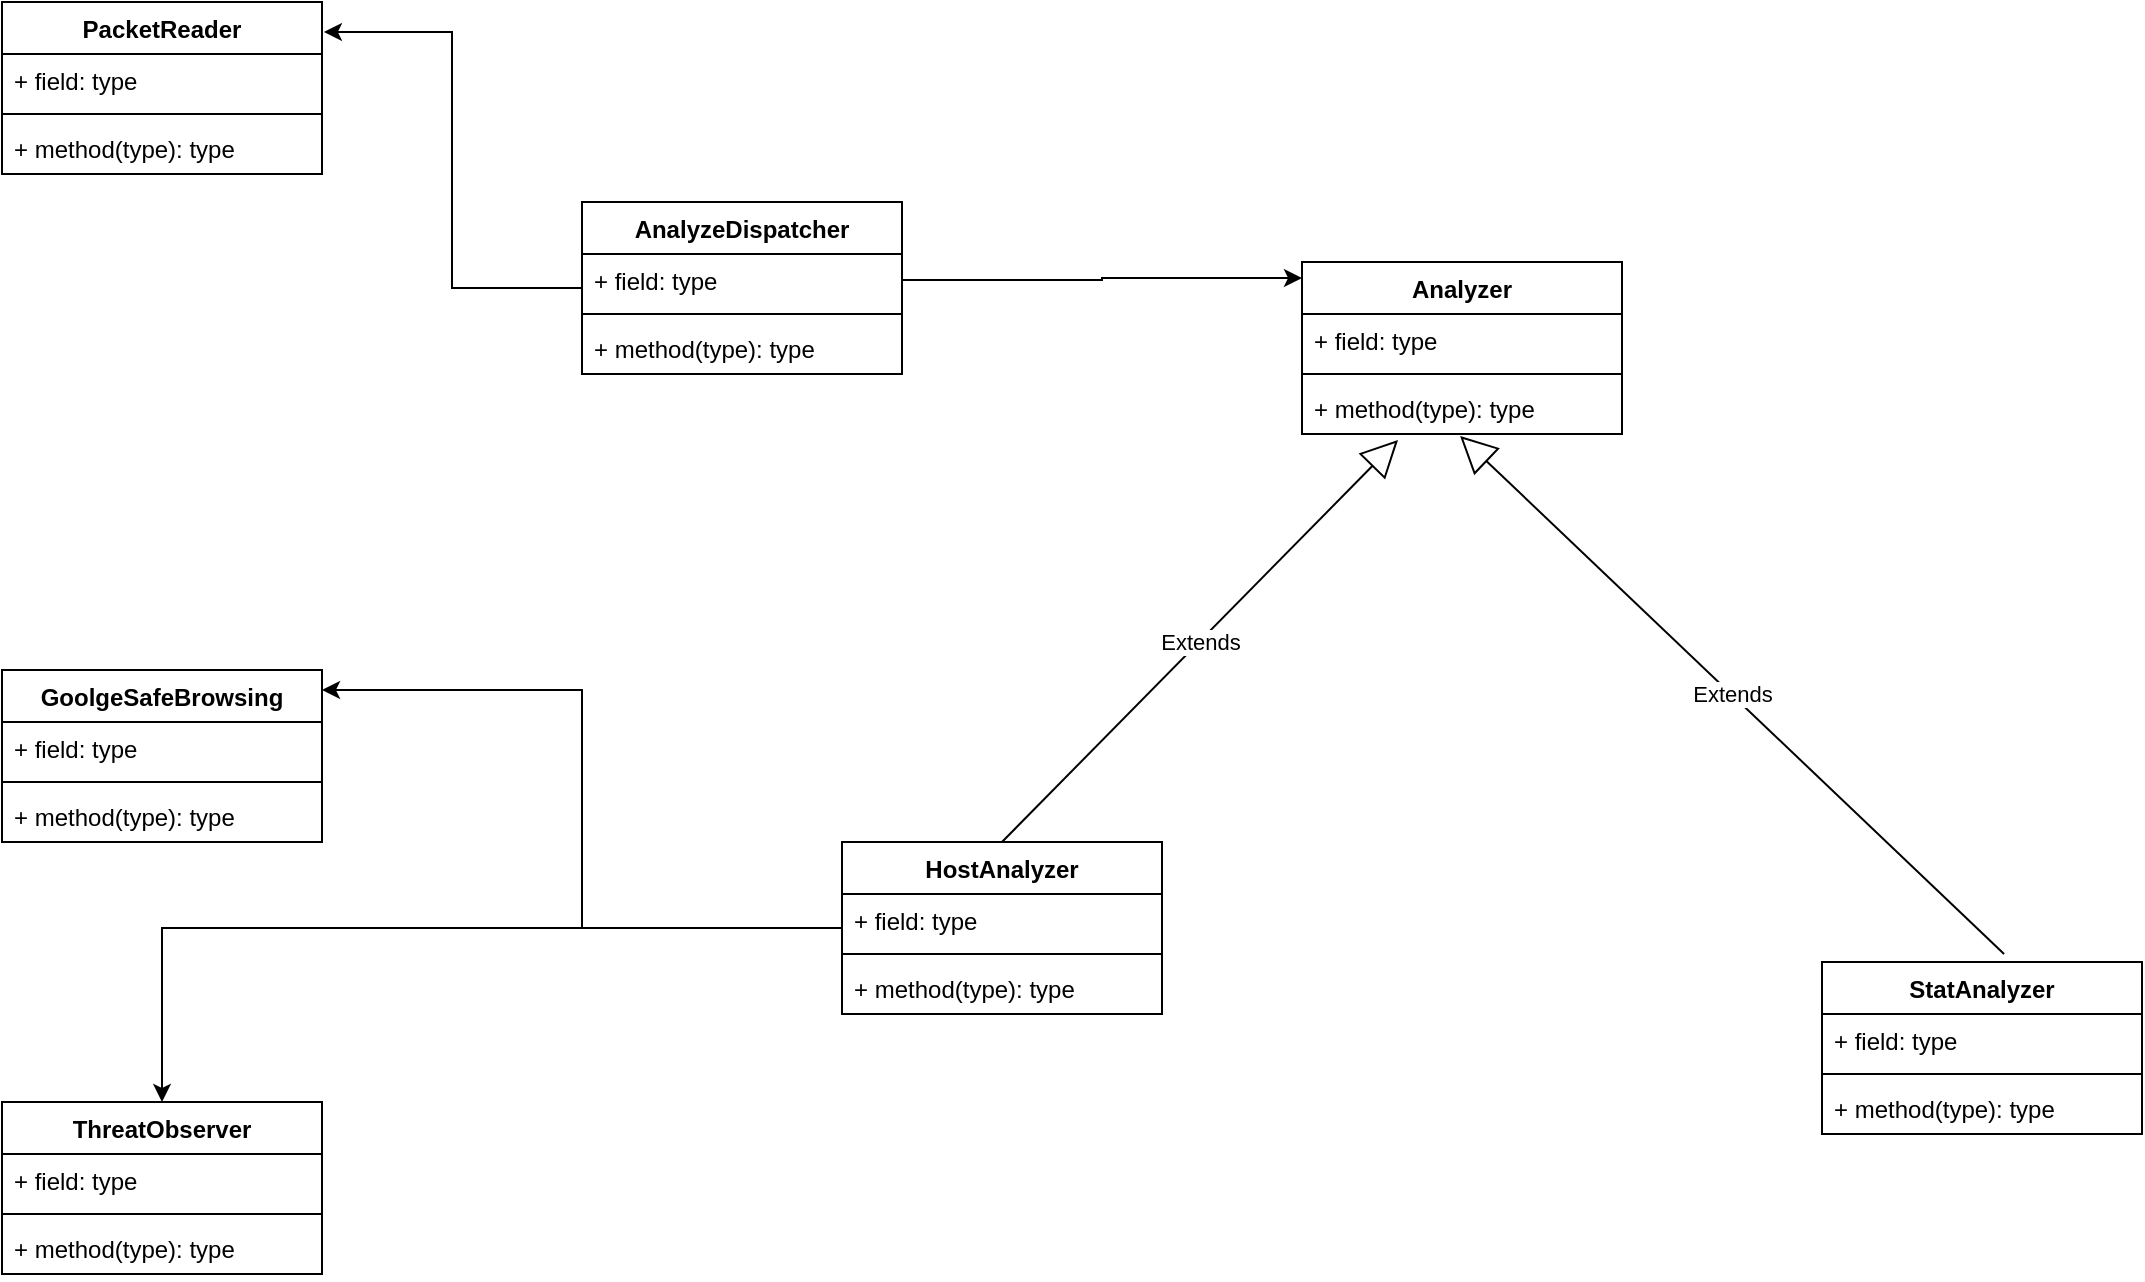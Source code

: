 <mxfile version="13.1.0" type="github">
  <diagram id="C5RBs43oDa-KdzZeNtuy" name="Page-1">
    <mxGraphModel dx="2893" dy="1186" grid="1" gridSize="10" guides="1" tooltips="1" connect="1" arrows="1" fold="1" page="1" pageScale="1" pageWidth="827" pageHeight="1169" math="0" shadow="0">
      <root>
        <mxCell id="WIyWlLk6GJQsqaUBKTNV-0" />
        <mxCell id="WIyWlLk6GJQsqaUBKTNV-1" parent="WIyWlLk6GJQsqaUBKTNV-0" />
        <mxCell id="unkoaTgriALz0O2O8Fqi-8" style="edgeStyle=orthogonalEdgeStyle;rounded=0;orthogonalLoop=1;jettySize=auto;html=1;entryX=1.006;entryY=0.174;entryDx=0;entryDy=0;entryPerimeter=0;" edge="1" parent="WIyWlLk6GJQsqaUBKTNV-1" source="unkoaTgriALz0O2O8Fqi-0" target="unkoaTgriALz0O2O8Fqi-4">
          <mxGeometry relative="1" as="geometry" />
        </mxCell>
        <mxCell id="unkoaTgriALz0O2O8Fqi-0" value="AnalyzeDispatcher" style="swimlane;fontStyle=1;align=center;verticalAlign=top;childLayout=stackLayout;horizontal=1;startSize=26;horizontalStack=0;resizeParent=1;resizeParentMax=0;resizeLast=0;collapsible=1;marginBottom=0;" vertex="1" parent="WIyWlLk6GJQsqaUBKTNV-1">
          <mxGeometry x="220" y="540" width="160" height="86" as="geometry" />
        </mxCell>
        <mxCell id="unkoaTgriALz0O2O8Fqi-1" value="+ field: type" style="text;strokeColor=none;fillColor=none;align=left;verticalAlign=top;spacingLeft=4;spacingRight=4;overflow=hidden;rotatable=0;points=[[0,0.5],[1,0.5]];portConstraint=eastwest;" vertex="1" parent="unkoaTgriALz0O2O8Fqi-0">
          <mxGeometry y="26" width="160" height="26" as="geometry" />
        </mxCell>
        <mxCell id="unkoaTgriALz0O2O8Fqi-2" value="" style="line;strokeWidth=1;fillColor=none;align=left;verticalAlign=middle;spacingTop=-1;spacingLeft=3;spacingRight=3;rotatable=0;labelPosition=right;points=[];portConstraint=eastwest;" vertex="1" parent="unkoaTgriALz0O2O8Fqi-0">
          <mxGeometry y="52" width="160" height="8" as="geometry" />
        </mxCell>
        <mxCell id="unkoaTgriALz0O2O8Fqi-3" value="+ method(type): type" style="text;strokeColor=none;fillColor=none;align=left;verticalAlign=top;spacingLeft=4;spacingRight=4;overflow=hidden;rotatable=0;points=[[0,0.5],[1,0.5]];portConstraint=eastwest;" vertex="1" parent="unkoaTgriALz0O2O8Fqi-0">
          <mxGeometry y="60" width="160" height="26" as="geometry" />
        </mxCell>
        <mxCell id="unkoaTgriALz0O2O8Fqi-4" value="PacketReader" style="swimlane;fontStyle=1;align=center;verticalAlign=top;childLayout=stackLayout;horizontal=1;startSize=26;horizontalStack=0;resizeParent=1;resizeParentMax=0;resizeLast=0;collapsible=1;marginBottom=0;" vertex="1" parent="WIyWlLk6GJQsqaUBKTNV-1">
          <mxGeometry x="-70" y="440" width="160" height="86" as="geometry" />
        </mxCell>
        <mxCell id="unkoaTgriALz0O2O8Fqi-5" value="+ field: type" style="text;strokeColor=none;fillColor=none;align=left;verticalAlign=top;spacingLeft=4;spacingRight=4;overflow=hidden;rotatable=0;points=[[0,0.5],[1,0.5]];portConstraint=eastwest;" vertex="1" parent="unkoaTgriALz0O2O8Fqi-4">
          <mxGeometry y="26" width="160" height="26" as="geometry" />
        </mxCell>
        <mxCell id="unkoaTgriALz0O2O8Fqi-6" value="" style="line;strokeWidth=1;fillColor=none;align=left;verticalAlign=middle;spacingTop=-1;spacingLeft=3;spacingRight=3;rotatable=0;labelPosition=right;points=[];portConstraint=eastwest;" vertex="1" parent="unkoaTgriALz0O2O8Fqi-4">
          <mxGeometry y="52" width="160" height="8" as="geometry" />
        </mxCell>
        <mxCell id="unkoaTgriALz0O2O8Fqi-7" value="+ method(type): type" style="text;strokeColor=none;fillColor=none;align=left;verticalAlign=top;spacingLeft=4;spacingRight=4;overflow=hidden;rotatable=0;points=[[0,0.5],[1,0.5]];portConstraint=eastwest;" vertex="1" parent="unkoaTgriALz0O2O8Fqi-4">
          <mxGeometry y="60" width="160" height="26" as="geometry" />
        </mxCell>
        <mxCell id="unkoaTgriALz0O2O8Fqi-24" value="Extends" style="endArrow=block;endSize=16;endFill=0;html=1;entryX=0.494;entryY=1.038;entryDx=0;entryDy=0;entryPerimeter=0;exitX=0.569;exitY=-0.047;exitDx=0;exitDy=0;exitPerimeter=0;" edge="1" parent="WIyWlLk6GJQsqaUBKTNV-1" source="unkoaTgriALz0O2O8Fqi-15" target="unkoaTgriALz0O2O8Fqi-23">
          <mxGeometry width="160" relative="1" as="geometry">
            <mxPoint x="790" y="410" as="sourcePoint" />
            <mxPoint x="950" y="410" as="targetPoint" />
          </mxGeometry>
        </mxCell>
        <mxCell id="unkoaTgriALz0O2O8Fqi-25" value="Extends" style="endArrow=block;endSize=16;endFill=0;html=1;entryX=0.3;entryY=1.115;entryDx=0;entryDy=0;entryPerimeter=0;exitX=0.5;exitY=0;exitDx=0;exitDy=0;" edge="1" parent="WIyWlLk6GJQsqaUBKTNV-1" source="unkoaTgriALz0O2O8Fqi-9" target="unkoaTgriALz0O2O8Fqi-23">
          <mxGeometry width="160" relative="1" as="geometry">
            <mxPoint x="510" y="256" as="sourcePoint" />
            <mxPoint x="670" y="256" as="targetPoint" />
          </mxGeometry>
        </mxCell>
        <mxCell id="unkoaTgriALz0O2O8Fqi-26" style="edgeStyle=orthogonalEdgeStyle;rounded=0;orthogonalLoop=1;jettySize=auto;html=1;exitX=1;exitY=0.5;exitDx=0;exitDy=0;entryX=0;entryY=0.093;entryDx=0;entryDy=0;entryPerimeter=0;" edge="1" parent="WIyWlLk6GJQsqaUBKTNV-1" source="unkoaTgriALz0O2O8Fqi-1" target="unkoaTgriALz0O2O8Fqi-20">
          <mxGeometry relative="1" as="geometry" />
        </mxCell>
        <mxCell id="unkoaTgriALz0O2O8Fqi-20" value="Analyzer" style="swimlane;fontStyle=1;align=center;verticalAlign=top;childLayout=stackLayout;horizontal=1;startSize=26;horizontalStack=0;resizeParent=1;resizeParentMax=0;resizeLast=0;collapsible=1;marginBottom=0;" vertex="1" parent="WIyWlLk6GJQsqaUBKTNV-1">
          <mxGeometry x="580" y="570" width="160" height="86" as="geometry" />
        </mxCell>
        <mxCell id="unkoaTgriALz0O2O8Fqi-21" value="+ field: type" style="text;strokeColor=none;fillColor=none;align=left;verticalAlign=top;spacingLeft=4;spacingRight=4;overflow=hidden;rotatable=0;points=[[0,0.5],[1,0.5]];portConstraint=eastwest;" vertex="1" parent="unkoaTgriALz0O2O8Fqi-20">
          <mxGeometry y="26" width="160" height="26" as="geometry" />
        </mxCell>
        <mxCell id="unkoaTgriALz0O2O8Fqi-22" value="" style="line;strokeWidth=1;fillColor=none;align=left;verticalAlign=middle;spacingTop=-1;spacingLeft=3;spacingRight=3;rotatable=0;labelPosition=right;points=[];portConstraint=eastwest;" vertex="1" parent="unkoaTgriALz0O2O8Fqi-20">
          <mxGeometry y="52" width="160" height="8" as="geometry" />
        </mxCell>
        <mxCell id="unkoaTgriALz0O2O8Fqi-23" value="+ method(type): type" style="text;strokeColor=none;fillColor=none;align=left;verticalAlign=top;spacingLeft=4;spacingRight=4;overflow=hidden;rotatable=0;points=[[0,0.5],[1,0.5]];portConstraint=eastwest;" vertex="1" parent="unkoaTgriALz0O2O8Fqi-20">
          <mxGeometry y="60" width="160" height="26" as="geometry" />
        </mxCell>
        <mxCell id="unkoaTgriALz0O2O8Fqi-15" value="StatAnalyzer" style="swimlane;fontStyle=1;align=center;verticalAlign=top;childLayout=stackLayout;horizontal=1;startSize=26;horizontalStack=0;resizeParent=1;resizeParentMax=0;resizeLast=0;collapsible=1;marginBottom=0;" vertex="1" parent="WIyWlLk6GJQsqaUBKTNV-1">
          <mxGeometry x="840" y="920" width="160" height="86" as="geometry" />
        </mxCell>
        <mxCell id="unkoaTgriALz0O2O8Fqi-16" value="+ field: type" style="text;strokeColor=none;fillColor=none;align=left;verticalAlign=top;spacingLeft=4;spacingRight=4;overflow=hidden;rotatable=0;points=[[0,0.5],[1,0.5]];portConstraint=eastwest;" vertex="1" parent="unkoaTgriALz0O2O8Fqi-15">
          <mxGeometry y="26" width="160" height="26" as="geometry" />
        </mxCell>
        <mxCell id="unkoaTgriALz0O2O8Fqi-17" value="" style="line;strokeWidth=1;fillColor=none;align=left;verticalAlign=middle;spacingTop=-1;spacingLeft=3;spacingRight=3;rotatable=0;labelPosition=right;points=[];portConstraint=eastwest;" vertex="1" parent="unkoaTgriALz0O2O8Fqi-15">
          <mxGeometry y="52" width="160" height="8" as="geometry" />
        </mxCell>
        <mxCell id="unkoaTgriALz0O2O8Fqi-18" value="+ method(type): type" style="text;strokeColor=none;fillColor=none;align=left;verticalAlign=top;spacingLeft=4;spacingRight=4;overflow=hidden;rotatable=0;points=[[0,0.5],[1,0.5]];portConstraint=eastwest;" vertex="1" parent="unkoaTgriALz0O2O8Fqi-15">
          <mxGeometry y="60" width="160" height="26" as="geometry" />
        </mxCell>
        <mxCell id="unkoaTgriALz0O2O8Fqi-35" style="edgeStyle=orthogonalEdgeStyle;rounded=0;orthogonalLoop=1;jettySize=auto;html=1;entryX=1;entryY=0.116;entryDx=0;entryDy=0;entryPerimeter=0;" edge="1" parent="WIyWlLk6GJQsqaUBKTNV-1" source="unkoaTgriALz0O2O8Fqi-9" target="unkoaTgriALz0O2O8Fqi-31">
          <mxGeometry relative="1" as="geometry" />
        </mxCell>
        <mxCell id="unkoaTgriALz0O2O8Fqi-36" style="edgeStyle=orthogonalEdgeStyle;rounded=0;orthogonalLoop=1;jettySize=auto;html=1;" edge="1" parent="WIyWlLk6GJQsqaUBKTNV-1" source="unkoaTgriALz0O2O8Fqi-9" target="unkoaTgriALz0O2O8Fqi-27">
          <mxGeometry relative="1" as="geometry" />
        </mxCell>
        <mxCell id="unkoaTgriALz0O2O8Fqi-9" value="HostAnalyzer" style="swimlane;fontStyle=1;align=center;verticalAlign=top;childLayout=stackLayout;horizontal=1;startSize=26;horizontalStack=0;resizeParent=1;resizeParentMax=0;resizeLast=0;collapsible=1;marginBottom=0;" vertex="1" parent="WIyWlLk6GJQsqaUBKTNV-1">
          <mxGeometry x="350" y="860" width="160" height="86" as="geometry" />
        </mxCell>
        <mxCell id="unkoaTgriALz0O2O8Fqi-10" value="+ field: type" style="text;strokeColor=none;fillColor=none;align=left;verticalAlign=top;spacingLeft=4;spacingRight=4;overflow=hidden;rotatable=0;points=[[0,0.5],[1,0.5]];portConstraint=eastwest;" vertex="1" parent="unkoaTgriALz0O2O8Fqi-9">
          <mxGeometry y="26" width="160" height="26" as="geometry" />
        </mxCell>
        <mxCell id="unkoaTgriALz0O2O8Fqi-11" value="" style="line;strokeWidth=1;fillColor=none;align=left;verticalAlign=middle;spacingTop=-1;spacingLeft=3;spacingRight=3;rotatable=0;labelPosition=right;points=[];portConstraint=eastwest;" vertex="1" parent="unkoaTgriALz0O2O8Fqi-9">
          <mxGeometry y="52" width="160" height="8" as="geometry" />
        </mxCell>
        <mxCell id="unkoaTgriALz0O2O8Fqi-12" value="+ method(type): type" style="text;strokeColor=none;fillColor=none;align=left;verticalAlign=top;spacingLeft=4;spacingRight=4;overflow=hidden;rotatable=0;points=[[0,0.5],[1,0.5]];portConstraint=eastwest;" vertex="1" parent="unkoaTgriALz0O2O8Fqi-9">
          <mxGeometry y="60" width="160" height="26" as="geometry" />
        </mxCell>
        <mxCell id="unkoaTgriALz0O2O8Fqi-27" value="ThreatObserver" style="swimlane;fontStyle=1;align=center;verticalAlign=top;childLayout=stackLayout;horizontal=1;startSize=26;horizontalStack=0;resizeParent=1;resizeParentMax=0;resizeLast=0;collapsible=1;marginBottom=0;" vertex="1" parent="WIyWlLk6GJQsqaUBKTNV-1">
          <mxGeometry x="-70" y="990" width="160" height="86" as="geometry" />
        </mxCell>
        <mxCell id="unkoaTgriALz0O2O8Fqi-28" value="+ field: type" style="text;strokeColor=none;fillColor=none;align=left;verticalAlign=top;spacingLeft=4;spacingRight=4;overflow=hidden;rotatable=0;points=[[0,0.5],[1,0.5]];portConstraint=eastwest;" vertex="1" parent="unkoaTgriALz0O2O8Fqi-27">
          <mxGeometry y="26" width="160" height="26" as="geometry" />
        </mxCell>
        <mxCell id="unkoaTgriALz0O2O8Fqi-29" value="" style="line;strokeWidth=1;fillColor=none;align=left;verticalAlign=middle;spacingTop=-1;spacingLeft=3;spacingRight=3;rotatable=0;labelPosition=right;points=[];portConstraint=eastwest;" vertex="1" parent="unkoaTgriALz0O2O8Fqi-27">
          <mxGeometry y="52" width="160" height="8" as="geometry" />
        </mxCell>
        <mxCell id="unkoaTgriALz0O2O8Fqi-30" value="+ method(type): type" style="text;strokeColor=none;fillColor=none;align=left;verticalAlign=top;spacingLeft=4;spacingRight=4;overflow=hidden;rotatable=0;points=[[0,0.5],[1,0.5]];portConstraint=eastwest;" vertex="1" parent="unkoaTgriALz0O2O8Fqi-27">
          <mxGeometry y="60" width="160" height="26" as="geometry" />
        </mxCell>
        <mxCell id="unkoaTgriALz0O2O8Fqi-31" value="GoolgeSafeBrowsing" style="swimlane;fontStyle=1;align=center;verticalAlign=top;childLayout=stackLayout;horizontal=1;startSize=26;horizontalStack=0;resizeParent=1;resizeParentMax=0;resizeLast=0;collapsible=1;marginBottom=0;" vertex="1" parent="WIyWlLk6GJQsqaUBKTNV-1">
          <mxGeometry x="-70" y="774" width="160" height="86" as="geometry" />
        </mxCell>
        <mxCell id="unkoaTgriALz0O2O8Fqi-32" value="+ field: type" style="text;strokeColor=none;fillColor=none;align=left;verticalAlign=top;spacingLeft=4;spacingRight=4;overflow=hidden;rotatable=0;points=[[0,0.5],[1,0.5]];portConstraint=eastwest;" vertex="1" parent="unkoaTgriALz0O2O8Fqi-31">
          <mxGeometry y="26" width="160" height="26" as="geometry" />
        </mxCell>
        <mxCell id="unkoaTgriALz0O2O8Fqi-33" value="" style="line;strokeWidth=1;fillColor=none;align=left;verticalAlign=middle;spacingTop=-1;spacingLeft=3;spacingRight=3;rotatable=0;labelPosition=right;points=[];portConstraint=eastwest;" vertex="1" parent="unkoaTgriALz0O2O8Fqi-31">
          <mxGeometry y="52" width="160" height="8" as="geometry" />
        </mxCell>
        <mxCell id="unkoaTgriALz0O2O8Fqi-34" value="+ method(type): type" style="text;strokeColor=none;fillColor=none;align=left;verticalAlign=top;spacingLeft=4;spacingRight=4;overflow=hidden;rotatable=0;points=[[0,0.5],[1,0.5]];portConstraint=eastwest;" vertex="1" parent="unkoaTgriALz0O2O8Fqi-31">
          <mxGeometry y="60" width="160" height="26" as="geometry" />
        </mxCell>
      </root>
    </mxGraphModel>
  </diagram>
</mxfile>
